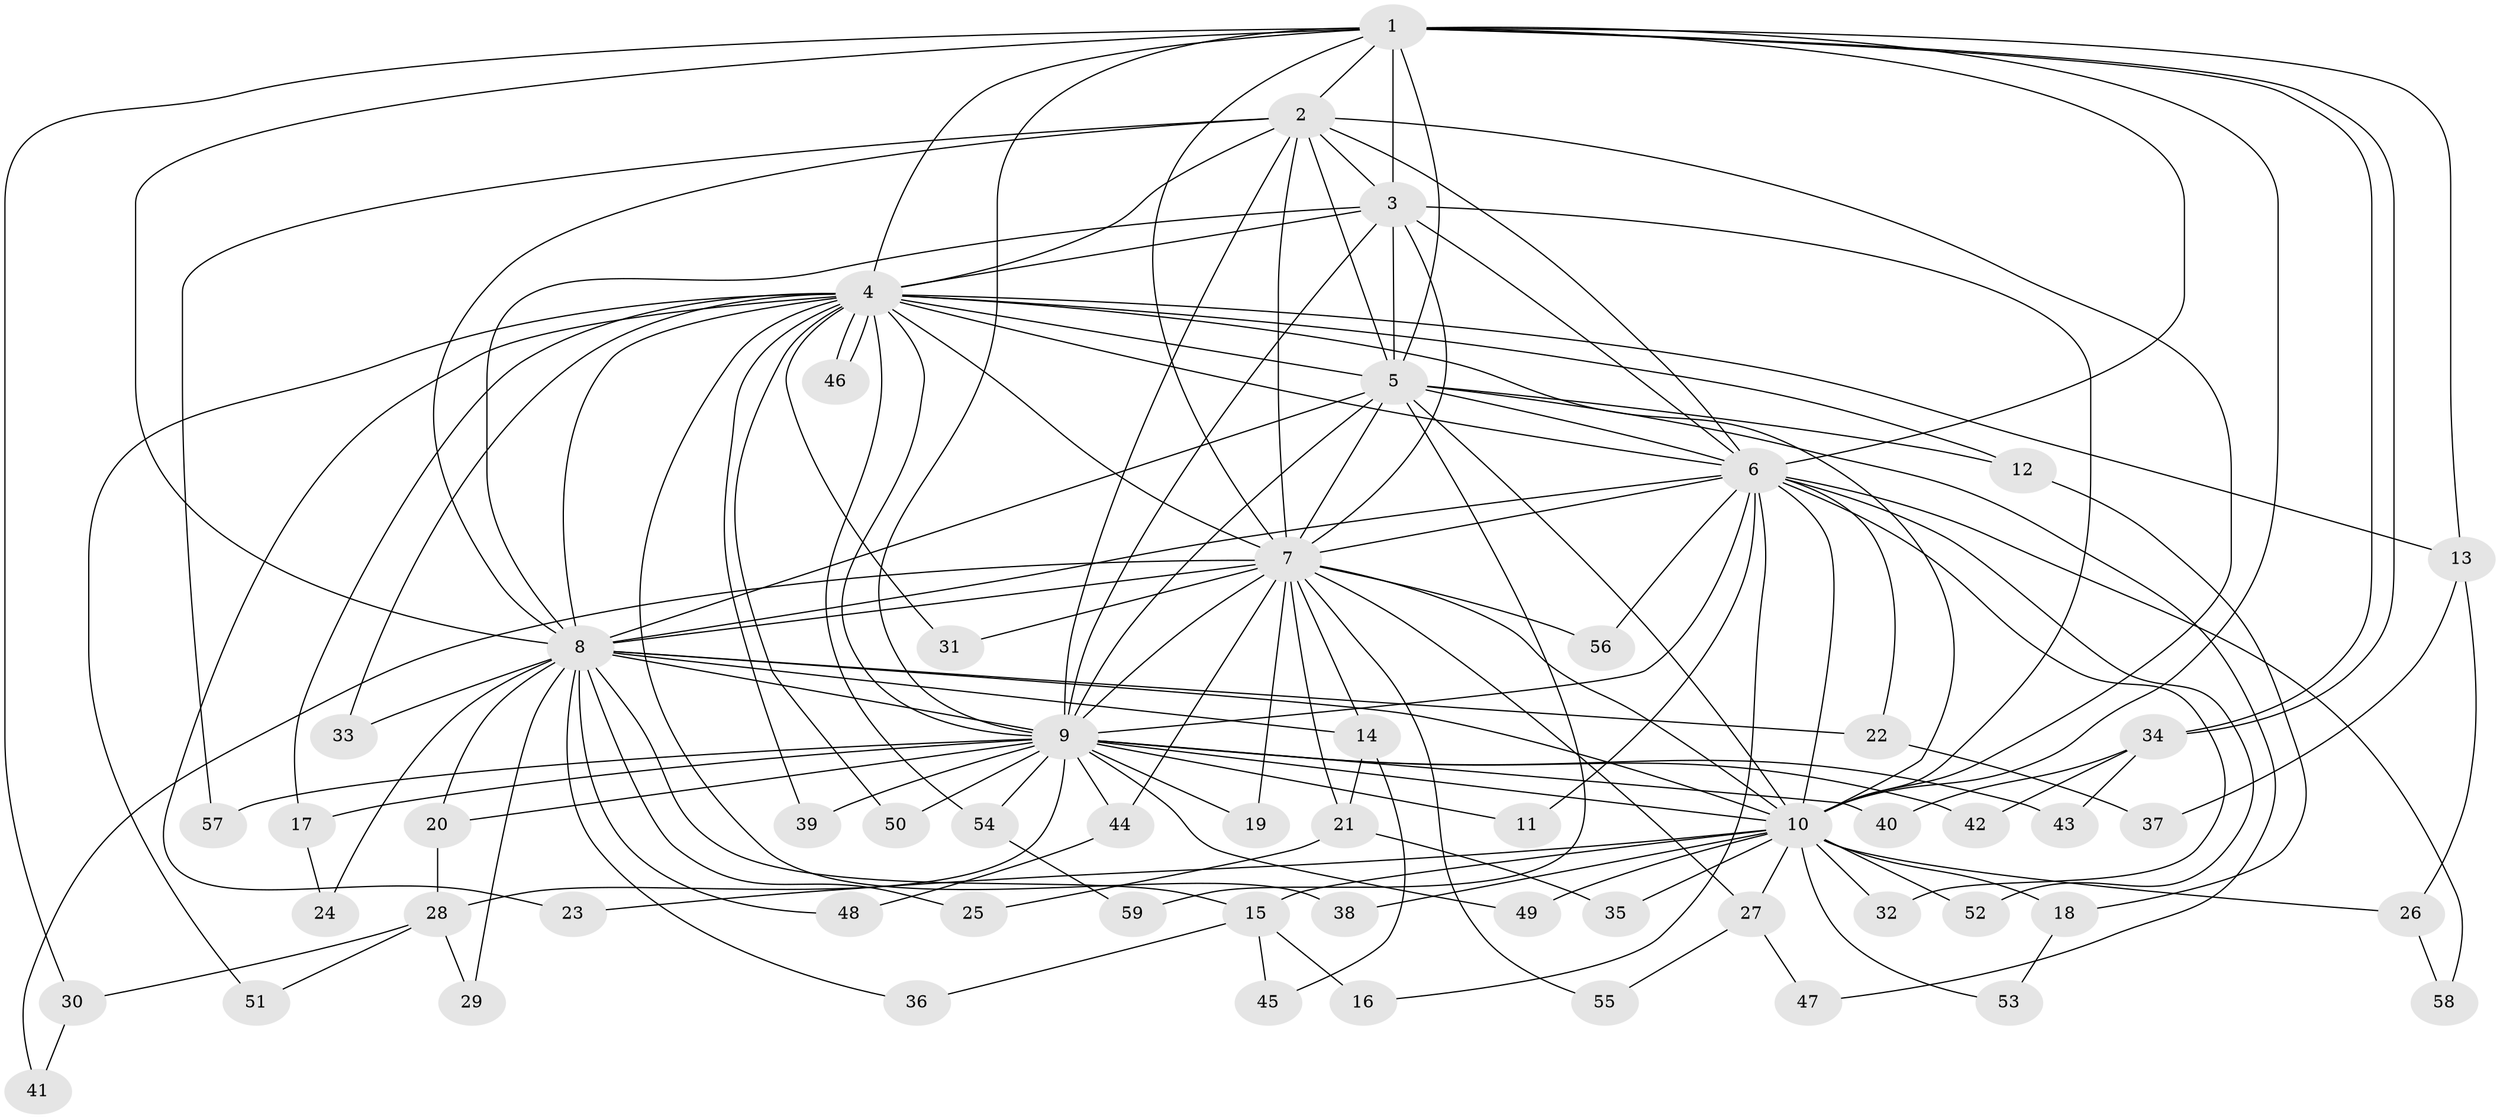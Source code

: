 // Generated by graph-tools (version 1.1) at 2025/25/03/09/25 03:25:50]
// undirected, 59 vertices, 143 edges
graph export_dot {
graph [start="1"]
  node [color=gray90,style=filled];
  1;
  2;
  3;
  4;
  5;
  6;
  7;
  8;
  9;
  10;
  11;
  12;
  13;
  14;
  15;
  16;
  17;
  18;
  19;
  20;
  21;
  22;
  23;
  24;
  25;
  26;
  27;
  28;
  29;
  30;
  31;
  32;
  33;
  34;
  35;
  36;
  37;
  38;
  39;
  40;
  41;
  42;
  43;
  44;
  45;
  46;
  47;
  48;
  49;
  50;
  51;
  52;
  53;
  54;
  55;
  56;
  57;
  58;
  59;
  1 -- 2;
  1 -- 3;
  1 -- 4;
  1 -- 5;
  1 -- 6;
  1 -- 7;
  1 -- 8;
  1 -- 9;
  1 -- 10;
  1 -- 13;
  1 -- 30;
  1 -- 34;
  1 -- 34;
  2 -- 3;
  2 -- 4;
  2 -- 5;
  2 -- 6;
  2 -- 7;
  2 -- 8;
  2 -- 9;
  2 -- 10;
  2 -- 57;
  3 -- 4;
  3 -- 5;
  3 -- 6;
  3 -- 7;
  3 -- 8;
  3 -- 9;
  3 -- 10;
  4 -- 5;
  4 -- 6;
  4 -- 7;
  4 -- 8;
  4 -- 9;
  4 -- 10;
  4 -- 12;
  4 -- 13;
  4 -- 17;
  4 -- 23;
  4 -- 31;
  4 -- 33;
  4 -- 38;
  4 -- 39;
  4 -- 46;
  4 -- 46;
  4 -- 50;
  4 -- 51;
  4 -- 54;
  5 -- 6;
  5 -- 7;
  5 -- 8;
  5 -- 9;
  5 -- 10;
  5 -- 12;
  5 -- 47;
  5 -- 59;
  6 -- 7;
  6 -- 8;
  6 -- 9;
  6 -- 10;
  6 -- 11;
  6 -- 16;
  6 -- 22;
  6 -- 32;
  6 -- 52;
  6 -- 56;
  6 -- 58;
  7 -- 8;
  7 -- 9;
  7 -- 10;
  7 -- 14;
  7 -- 19;
  7 -- 21;
  7 -- 27;
  7 -- 31;
  7 -- 41;
  7 -- 44;
  7 -- 55;
  7 -- 56;
  8 -- 9;
  8 -- 10;
  8 -- 14;
  8 -- 15;
  8 -- 20;
  8 -- 22;
  8 -- 24;
  8 -- 25;
  8 -- 29;
  8 -- 33;
  8 -- 36;
  8 -- 48;
  9 -- 10;
  9 -- 11;
  9 -- 17;
  9 -- 19;
  9 -- 20;
  9 -- 28;
  9 -- 39;
  9 -- 40;
  9 -- 42;
  9 -- 43;
  9 -- 44;
  9 -- 49;
  9 -- 50;
  9 -- 54;
  9 -- 57;
  10 -- 15;
  10 -- 18;
  10 -- 23;
  10 -- 26;
  10 -- 27;
  10 -- 32;
  10 -- 35;
  10 -- 38;
  10 -- 49;
  10 -- 52;
  10 -- 53;
  12 -- 18;
  13 -- 26;
  13 -- 37;
  14 -- 21;
  14 -- 45;
  15 -- 16;
  15 -- 36;
  15 -- 45;
  17 -- 24;
  18 -- 53;
  20 -- 28;
  21 -- 25;
  21 -- 35;
  22 -- 37;
  26 -- 58;
  27 -- 47;
  27 -- 55;
  28 -- 29;
  28 -- 30;
  28 -- 51;
  30 -- 41;
  34 -- 40;
  34 -- 42;
  34 -- 43;
  44 -- 48;
  54 -- 59;
}
